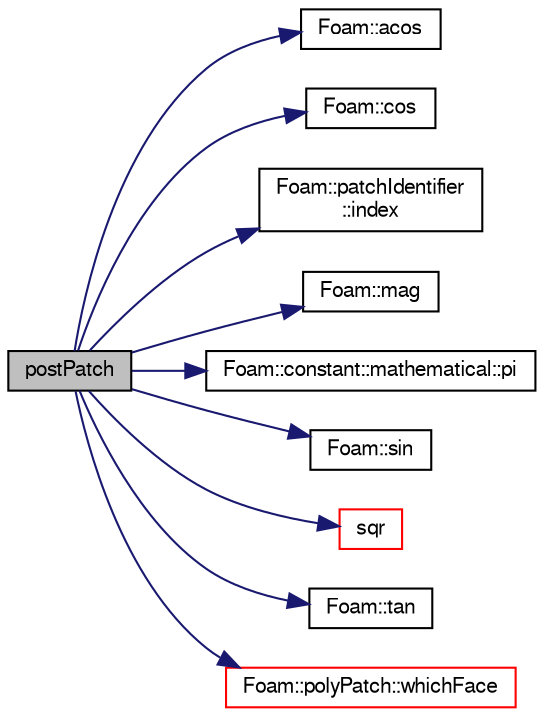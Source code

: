 digraph "postPatch"
{
  bgcolor="transparent";
  edge [fontname="FreeSans",fontsize="10",labelfontname="FreeSans",labelfontsize="10"];
  node [fontname="FreeSans",fontsize="10",shape=record];
  rankdir="LR";
  Node174 [label="postPatch",height=0.2,width=0.4,color="black", fillcolor="grey75", style="filled", fontcolor="black"];
  Node174 -> Node175 [color="midnightblue",fontsize="10",style="solid",fontname="FreeSans"];
  Node175 [label="Foam::acos",height=0.2,width=0.4,color="black",URL="$a21124.html#af1788b4e662ef398105742fd8bc861fc"];
  Node174 -> Node176 [color="midnightblue",fontsize="10",style="solid",fontname="FreeSans"];
  Node176 [label="Foam::cos",height=0.2,width=0.4,color="black",URL="$a21124.html#aebb41a148f7cf44b63e12f69e487e49f"];
  Node174 -> Node177 [color="midnightblue",fontsize="10",style="solid",fontname="FreeSans"];
  Node177 [label="Foam::patchIdentifier\l::index",height=0.2,width=0.4,color="black",URL="$a27122.html#a4a438520bb14406481732edc13c119c7",tooltip="Return the index of this patch in the boundaryMesh. "];
  Node174 -> Node178 [color="midnightblue",fontsize="10",style="solid",fontname="FreeSans"];
  Node178 [label="Foam::mag",height=0.2,width=0.4,color="black",URL="$a21124.html#a929da2a3fdcf3dacbbe0487d3a330dae"];
  Node174 -> Node179 [color="midnightblue",fontsize="10",style="solid",fontname="FreeSans"];
  Node179 [label="Foam::constant::mathematical::pi",height=0.2,width=0.4,color="black",URL="$a21162.html#a731b8788a4c01586c35266c7ca4fed04"];
  Node174 -> Node180 [color="midnightblue",fontsize="10",style="solid",fontname="FreeSans"];
  Node180 [label="Foam::sin",height=0.2,width=0.4,color="black",URL="$a21124.html#a4517d680df5510934705011b30dcefa6"];
  Node174 -> Node181 [color="midnightblue",fontsize="10",style="solid",fontname="FreeSans"];
  Node181 [label="sqr",height=0.2,width=0.4,color="red",URL="$a12539.html#a557bbac590ed5ce51116be69fe4faa96"];
  Node174 -> Node183 [color="midnightblue",fontsize="10",style="solid",fontname="FreeSans"];
  Node183 [label="Foam::tan",height=0.2,width=0.4,color="black",URL="$a21124.html#a18940c864aa0256e0d61061dbfe23243"];
  Node174 -> Node184 [color="midnightblue",fontsize="10",style="solid",fontname="FreeSans"];
  Node184 [label="Foam::polyPatch::whichFace",height=0.2,width=0.4,color="red",URL="$a27478.html#a098d4395e909d71f164b847180b88442",tooltip="Return label of face in patch from global face label. "];
}
